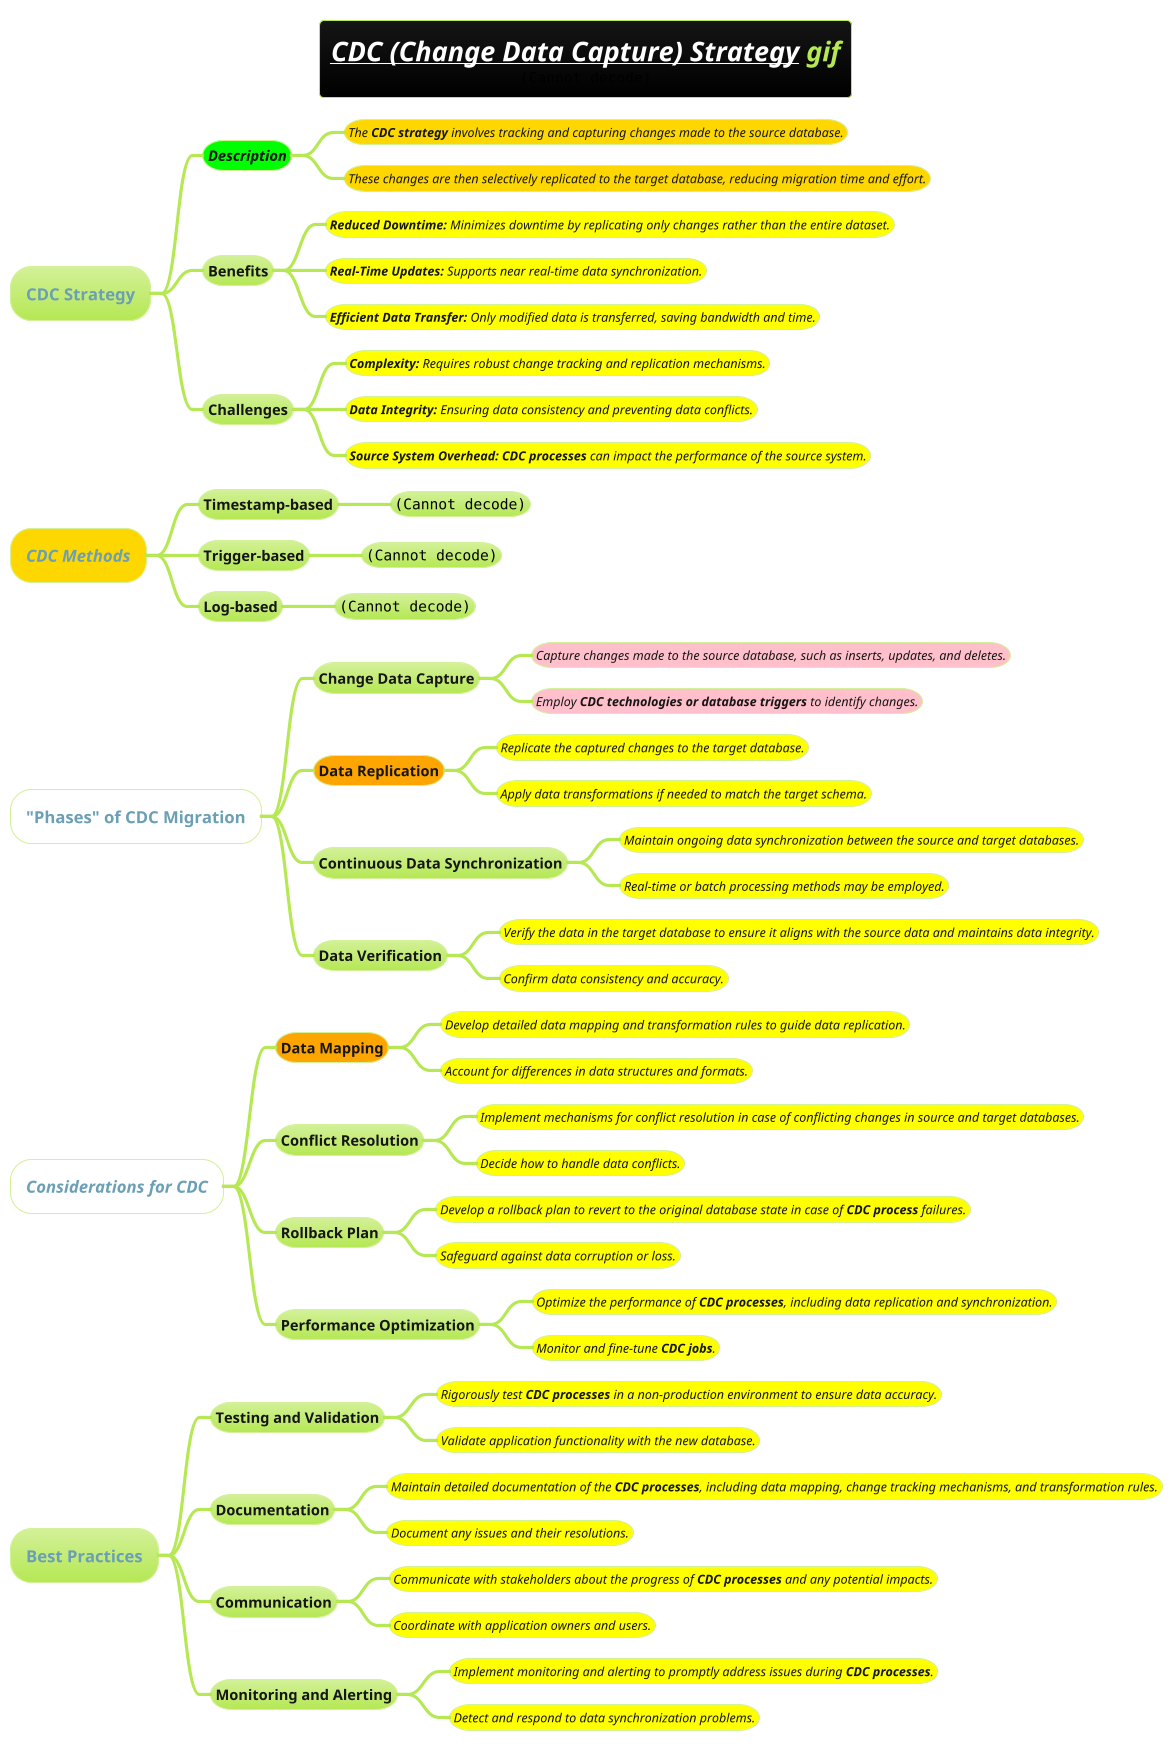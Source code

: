 @startmindmap
title =<i><size:22>[[docs/AI-ML-DL-Data-Science-and-BigData/data-science/data-engineering/data-pipeline/gif/change-data-capture.adoc CDC (Change Data Capture) Strategy]] gif\n<img:images/img_3.png{scale=.85}>
!theme hacker

* CDC Strategy
**[#lime] <i>Description
***[#gold] <i><size:12>The **CDC strategy** involves tracking and capturing changes made to the source database.
***[#gold] <i><size:12>These changes are then selectively replicated to the target database, reducing migration time and effort.

** Benefits
***[#yellow] <i><size:12>**Reduced Downtime: **Minimizes downtime by replicating only changes rather than the entire dataset.
***[#yellow] <i><size:12>**Real-Time Updates:** Supports near real-time data synchronization.
***[#yellow] <i><size:12>**Efficient Data Transfer:** Only modified data is transferred, saving bandwidth and time.

** Challenges
***[#yellow] <i><size:12>**Complexity:** Requires robust change tracking and replication mechanisms.
***[#yellow] <i><size:12>**Data Integrity:** Ensuring data consistency and preventing data conflicts.
***[#yellow] <i><size:12>**Source System Overhead:** **CDC processes** can impact the performance of the source system.

*[#gold] <i>**CDC Methods**
** Timestamp-based
*** <img:images/img_6.png{scale=.5}>
** Trigger-based
*** <img:images/img_5.png{scale=.5}>
** Log-based
*** <img:images/img_4.png{scale=.5}>

*[#white] "Phases" of **CDC Migration**
** Change Data Capture
***[#pink] <i><size:12>Capture changes made to the source database, such as inserts, updates, and deletes.
***[#pink] <i><size:12>Employ **CDC technologies or database triggers** to identify changes.

**[#orange] Data Replication
***[#yellow] <i><size:12>Replicate the captured changes to the target database.
***[#yellow] <i><size:12>Apply data transformations if needed to match the target schema.

** Continuous Data Synchronization
***[#yellow] <i><size:12>Maintain ongoing data synchronization between the source and target databases.
***[#yellow] <i><size:12>Real-time or batch processing methods may be employed.

** Data Verification
***[#yellow] <i><size:12>Verify the data in the target database to ensure it aligns with the source data and maintains data integrity.
***[#yellow] <i><size:12>Confirm data consistency and accuracy.

*[#white] <i>Considerations for **CDC**
**[#orange] Data Mapping
***[#yellow] <i><size:12>Develop detailed data mapping and transformation rules to guide data replication.
***[#yellow] <i><size:12>Account for differences in data structures and formats.

** Conflict Resolution
***[#yellow] <i><size:12>Implement mechanisms for conflict resolution in case of conflicting changes in source and target databases.
***[#yellow] <i><size:12>Decide how to handle data conflicts.

** Rollback Plan
***[#yellow] <i><size:12>Develop a rollback plan to revert to the original database state in case of **CDC process** failures.
***[#yellow] <i><size:12>Safeguard against data corruption or loss.

** Performance Optimization
***[#yellow] <i><size:12>Optimize the performance of **CDC processes**, including data replication and synchronization.
***[#yellow] <i><size:12>Monitor and fine-tune **CDC jobs**.

* Best Practices
** Testing and Validation
***[#yellow] <i><size:12>Rigorously test **CDC processes** in a non-production environment to ensure data accuracy.
***[#yellow] <i><size:12>Validate application functionality with the new database.

** Documentation
***[#yellow] <i><size:12>Maintain detailed documentation of the **CDC processes**, including data mapping, change tracking mechanisms, and transformation rules.
***[#yellow] <i><size:12>Document any issues and their resolutions.

** Communication
***[#yellow] <i><size:12>Communicate with stakeholders about the progress of **CDC processes** and any potential impacts.
***[#yellow] <i><size:12>Coordinate with application owners and users.

** Monitoring and Alerting
***[#yellow] <i><size:12>Implement monitoring and alerting to promptly address issues during **CDC processes**.
***[#yellow] <i><size:12>Detect and respond to data synchronization problems.

@endmindmap
